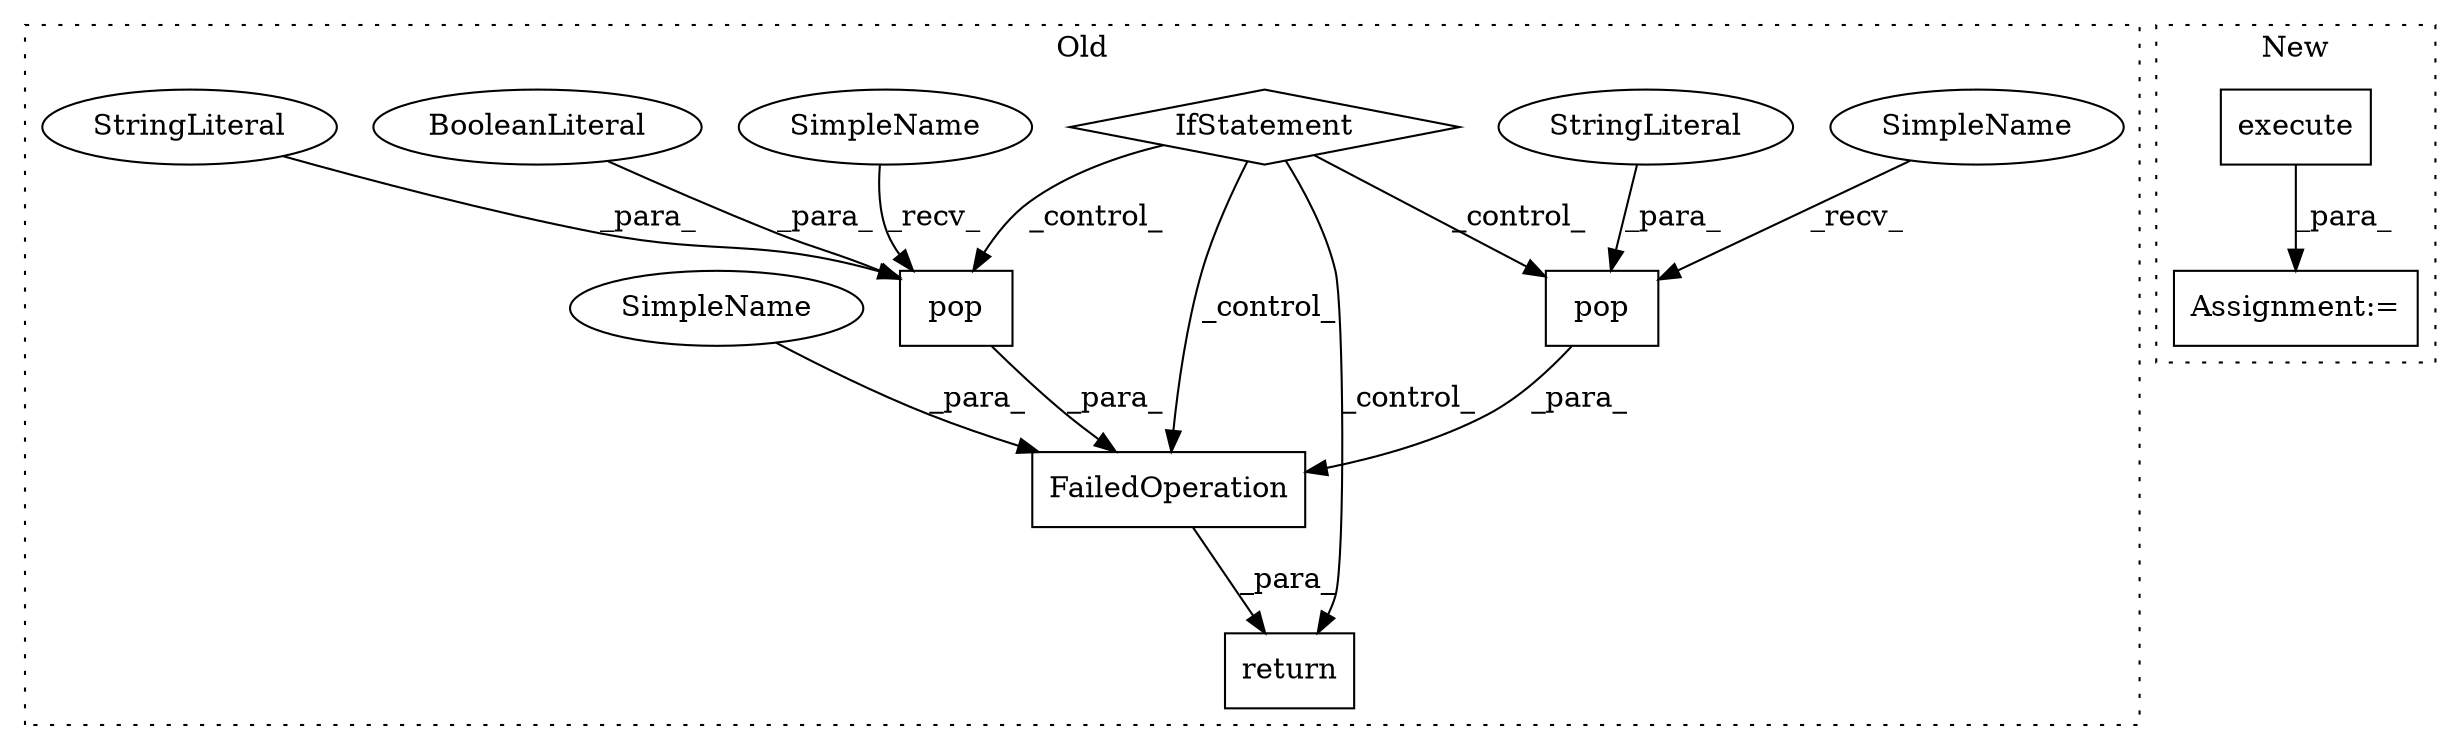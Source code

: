 digraph G {
subgraph cluster0 {
1 [label="pop" a="32" s="3012,3031" l="4,1" shape="box"];
3 [label="pop" a="32" s="3045,3056" l="4,1" shape="box"];
4 [label="FailedOperation" a="32" s="2984,3069" l="16,1" shape="box"];
5 [label="BooleanLiteral" a="9" s="3026" l="5" shape="ellipse"];
6 [label="StringLiteral" a="45" s="3049" l="7" shape="ellipse"];
7 [label="StringLiteral" a="45" s="3016" l="9" shape="ellipse"];
8 [label="IfStatement" a="25" s="2818,2834" l="4,2" shape="diamond"];
10 [label="return" a="41" s="2977" l="7" shape="box"];
11 [label="SimpleName" a="42" s="3000" l="11" shape="ellipse"];
12 [label="SimpleName" a="42" s="3058" l="11" shape="ellipse"];
13 [label="SimpleName" a="42" s="3033" l="11" shape="ellipse"];
label = "Old";
style="dotted";
}
subgraph cluster1 {
2 [label="execute" a="32" s="2533,2551" l="8,1" shape="box"];
9 [label="Assignment:=" a="7" s="2527" l="1" shape="box"];
label = "New";
style="dotted";
}
1 -> 4 [label="_para_"];
2 -> 9 [label="_para_"];
3 -> 4 [label="_para_"];
4 -> 10 [label="_para_"];
5 -> 1 [label="_para_"];
6 -> 3 [label="_para_"];
7 -> 1 [label="_para_"];
8 -> 10 [label="_control_"];
8 -> 1 [label="_control_"];
8 -> 3 [label="_control_"];
8 -> 4 [label="_control_"];
11 -> 1 [label="_recv_"];
12 -> 4 [label="_para_"];
13 -> 3 [label="_recv_"];
}